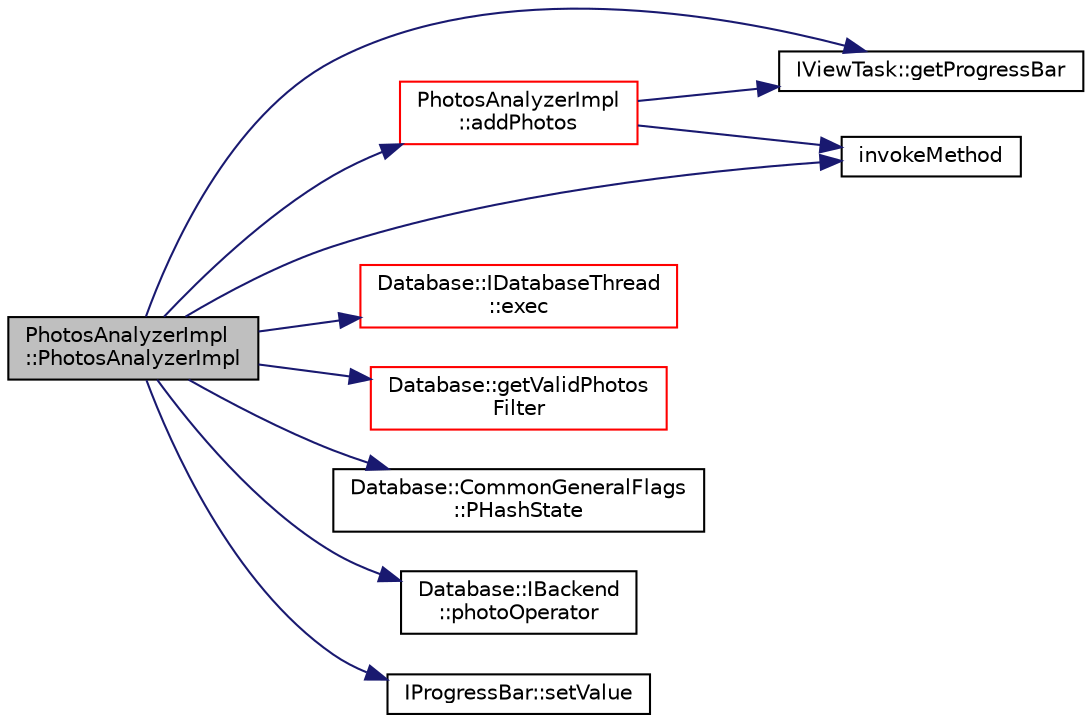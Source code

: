 digraph "PhotosAnalyzerImpl::PhotosAnalyzerImpl"
{
 // LATEX_PDF_SIZE
  edge [fontname="Helvetica",fontsize="10",labelfontname="Helvetica",labelfontsize="10"];
  node [fontname="Helvetica",fontsize="10",shape=record];
  rankdir="LR";
  Node1 [label="PhotosAnalyzerImpl\l::PhotosAnalyzerImpl",height=0.2,width=0.4,color="black", fillcolor="grey75", style="filled", fontcolor="black",tooltip=" "];
  Node1 -> Node2 [color="midnightblue",fontsize="10",style="solid",fontname="Helvetica"];
  Node2 [label="PhotosAnalyzerImpl\l::addPhotos",height=0.2,width=0.4,color="red", fillcolor="white", style="filled",URL="$class_photos_analyzer_impl.html#ab38d0cd8b1d5d3353c34cdc74861aa3b",tooltip=" "];
  Node2 -> Node7 [color="midnightblue",fontsize="10",style="solid",fontname="Helvetica"];
  Node7 [label="IViewTask::getProgressBar",height=0.2,width=0.4,color="black", fillcolor="white", style="filled",URL="$struct_i_view_task.html#a47bd4904399ead4672b9629e4a92f530",tooltip=" "];
  Node2 -> Node8 [color="midnightblue",fontsize="10",style="solid",fontname="Helvetica"];
  Node8 [label="invokeMethod",height=0.2,width=0.4,color="black", fillcolor="white", style="filled",URL="$function__wrappers_8hpp.html#a490d527749f8c569a8c39e5a9f90f898",tooltip=" "];
  Node1 -> Node10 [color="midnightblue",fontsize="10",style="solid",fontname="Helvetica"];
  Node10 [label="Database::IDatabaseThread\l::exec",height=0.2,width=0.4,color="red", fillcolor="white", style="filled",URL="$struct_database_1_1_i_database_thread.html#aa25e04d591d1bfd1e414ce086b2af93e",tooltip=" "];
  Node1 -> Node7 [color="midnightblue",fontsize="10",style="solid",fontname="Helvetica"];
  Node1 -> Node13 [color="midnightblue",fontsize="10",style="solid",fontname="Helvetica"];
  Node13 [label="Database::getValidPhotos\lFilter",height=0.2,width=0.4,color="red", fillcolor="white", style="filled",URL="$namespace_database.html#a4ec02b4e9c6e42324e216f62f863a5c7",tooltip="return filter which will filter out broken photos (missing, broken, deleted etc)"];
  Node1 -> Node8 [color="midnightblue",fontsize="10",style="solid",fontname="Helvetica"];
  Node1 -> Node15 [color="midnightblue",fontsize="10",style="solid",fontname="Helvetica"];
  Node15 [label="Database::CommonGeneralFlags\l::PHashState",height=0.2,width=0.4,color="black", fillcolor="white", style="filled",URL="$namespace_database_1_1_common_general_flags.html#a1fb32c38ffea2b0422905239caa21e40",tooltip=" "];
  Node1 -> Node16 [color="midnightblue",fontsize="10",style="solid",fontname="Helvetica"];
  Node16 [label="Database::IBackend\l::photoOperator",height=0.2,width=0.4,color="black", fillcolor="white", style="filled",URL="$struct_database_1_1_i_backend.html#aa2a40a5e179fa8743f7678d3c93b2b77",tooltip="get photo operator"];
  Node1 -> Node17 [color="midnightblue",fontsize="10",style="solid",fontname="Helvetica"];
  Node17 [label="IProgressBar::setValue",height=0.2,width=0.4,color="black", fillcolor="white", style="filled",URL="$struct_i_progress_bar.html#ab7603d37913f6e3247a0655268673dbd",tooltip=" "];
}
